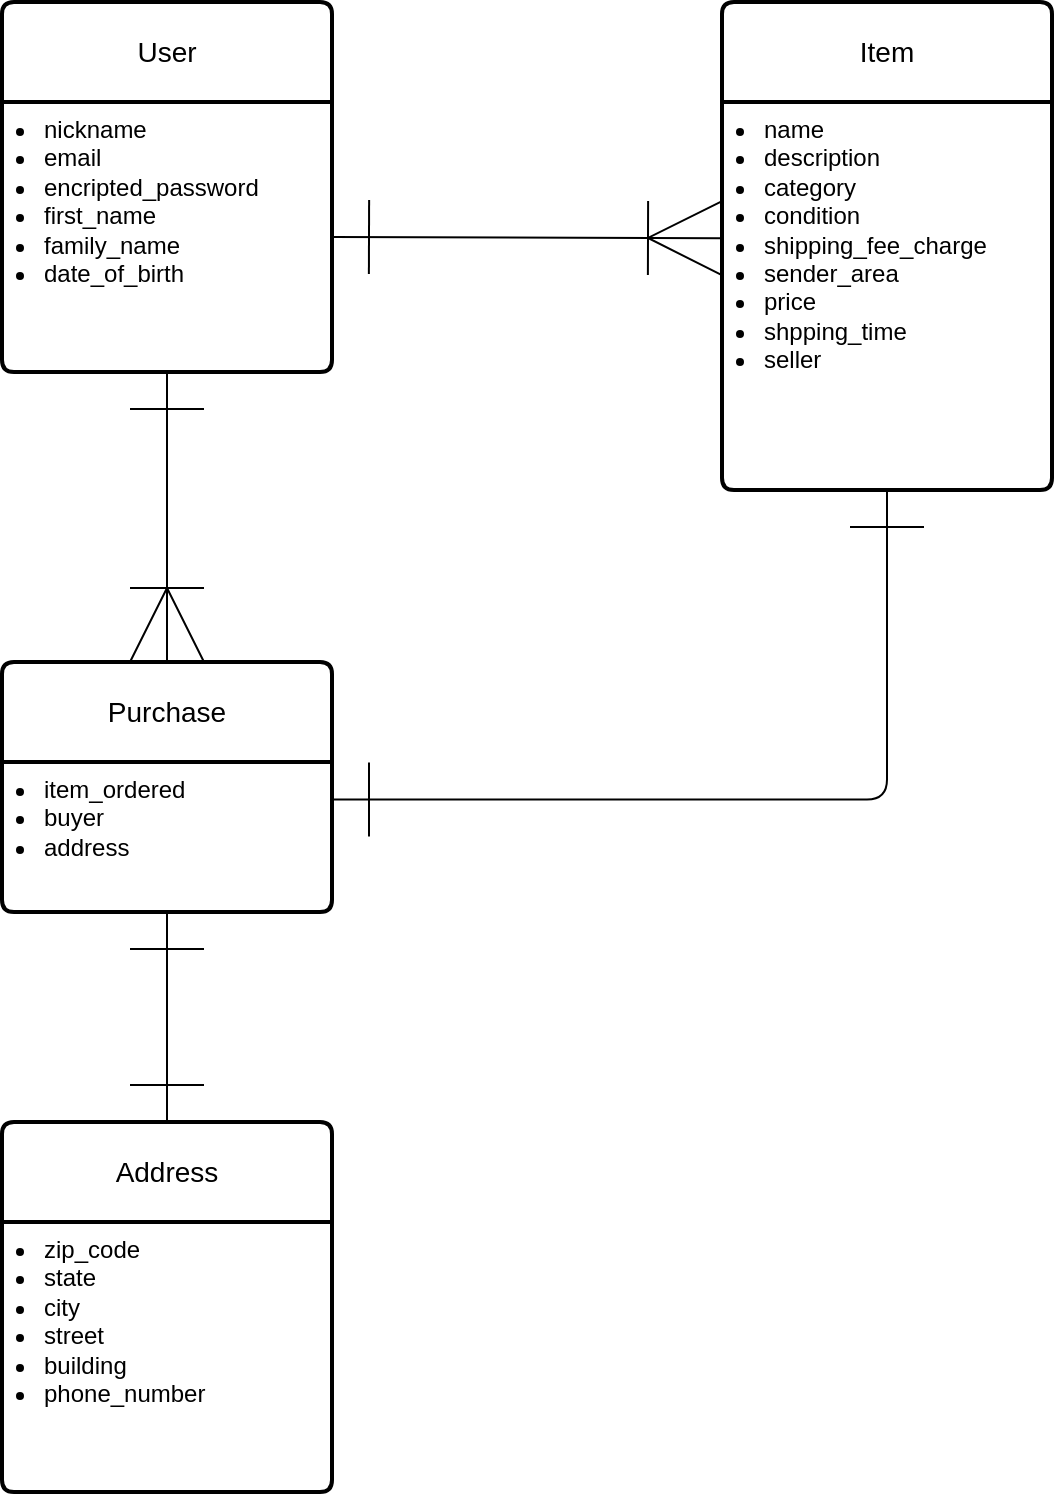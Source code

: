<mxfile scale="0.85" border="0">
    <diagram id="eHxgEDjVZ8z0jyClyORj" name="Page-1">
        <mxGraphModel dx="930" dy="498" grid="1" gridSize="10" guides="1" tooltips="1" connect="1" arrows="1" fold="1" page="1" pageScale="1" pageWidth="850" pageHeight="1100" background="#FFFFFF" math="0" shadow="0">
            <root>
                <mxCell id="0"/>
                <mxCell id="1" parent="0"/>
                <mxCell id="2" value="User" style="swimlane;childLayout=stackLayout;horizontal=1;startSize=50;horizontalStack=0;rounded=1;fontSize=14;fontStyle=0;strokeWidth=2;resizeParent=0;resizeLast=1;shadow=0;dashed=0;align=center;arcSize=4;html=1;whiteSpace=wrap;labelBackgroundColor=none;fixDash=0;" vertex="1" parent="1">
                    <mxGeometry x="40" y="50" width="165" height="185" as="geometry"/>
                </mxCell>
                <mxCell id="3" value="&lt;ul style=&quot;padding-left: 15px; margin-top: 0px;&quot;&gt;&lt;li&gt;&lt;font style=&quot;color: rgb(0, 0, 0);&quot;&gt;nickname&lt;/font&gt;&lt;/li&gt;&lt;li&gt;&lt;font style=&quot;color: rgb(0, 0, 0);&quot;&gt;email&lt;/font&gt;&lt;/li&gt;&lt;li&gt;&lt;font style=&quot;color: rgb(0, 0, 0);&quot;&gt;encripted_password&lt;/font&gt;&lt;/li&gt;&lt;li&gt;&lt;font style=&quot;color: rgb(0, 0, 0);&quot;&gt;first_name&lt;/font&gt;&lt;/li&gt;&lt;li&gt;&lt;span style=&quot;background-color: transparent;&quot;&gt;&lt;font style=&quot;color: rgb(0, 0, 0);&quot;&gt;family_name&lt;/font&gt;&lt;/span&gt;&lt;/li&gt;&lt;li&gt;&lt;span style=&quot;background-color: transparent;&quot;&gt;&lt;font style=&quot;color: rgb(0, 0, 0);&quot;&gt;date_of_birth&lt;/font&gt;&lt;/span&gt;&lt;/li&gt;&lt;/ul&gt;" style="align=left;strokeColor=none;fillColor=none;spacingLeft=4;fontSize=12;verticalAlign=top;resizable=0;rotatable=0;part=1;html=1;" vertex="1" parent="2">
                    <mxGeometry y="50" width="165" height="135" as="geometry"/>
                </mxCell>
                <mxCell id="6" value="Item" style="swimlane;childLayout=stackLayout;horizontal=1;startSize=50;horizontalStack=0;rounded=1;fontSize=14;fontStyle=0;strokeWidth=2;resizeParent=0;resizeLast=1;shadow=0;dashed=0;align=center;arcSize=4;html=1;whiteSpace=wrap;labelBackgroundColor=none;fixDash=0;" vertex="1" parent="1">
                    <mxGeometry x="400" y="50" width="165" height="244" as="geometry"/>
                </mxCell>
                <mxCell id="7" value="&lt;ul style=&quot;padding-left: 15px; margin-top: 0px;&quot;&gt;&lt;li&gt;&lt;font style=&quot;color: rgb(0, 0, 0);&quot;&gt;name&lt;/font&gt;&lt;/li&gt;&lt;li&gt;&lt;font style=&quot;color: rgb(0, 0, 0);&quot;&gt;description&lt;/font&gt;&lt;/li&gt;&lt;li&gt;&lt;font style=&quot;color: rgb(0, 0, 0);&quot;&gt;category&lt;/font&gt;&lt;/li&gt;&lt;li&gt;&lt;font style=&quot;color: rgb(0, 0, 0);&quot;&gt;condition&lt;/font&gt;&lt;/li&gt;&lt;li&gt;&lt;font style=&quot;color: rgb(0, 0, 0);&quot;&gt;shipping_fee_charge&lt;/font&gt;&lt;/li&gt;&lt;li&gt;&lt;font style=&quot;color: rgb(0, 0, 0);&quot;&gt;sender_area&lt;/font&gt;&lt;/li&gt;&lt;li&gt;&lt;font style=&quot;color: rgb(0, 0, 0);&quot;&gt;price&lt;/font&gt;&lt;/li&gt;&lt;li&gt;&lt;font style=&quot;color: rgb(0, 0, 0);&quot;&gt;shpping_time&lt;/font&gt;&lt;/li&gt;&lt;li&gt;&lt;font style=&quot;color: rgb(0, 0, 0);&quot;&gt;seller&lt;/font&gt;&lt;/li&gt;&lt;/ul&gt;" style="align=left;strokeColor=none;fillColor=none;spacingLeft=4;fontSize=12;verticalAlign=top;resizable=0;rotatable=0;part=1;html=1;" vertex="1" parent="6">
                    <mxGeometry y="50" width="165" height="194" as="geometry"/>
                </mxCell>
                <mxCell id="8" value="Purchase" style="swimlane;childLayout=stackLayout;horizontal=1;startSize=50;horizontalStack=0;rounded=1;fontSize=14;fontStyle=0;strokeWidth=2;resizeParent=0;resizeLast=1;shadow=0;dashed=0;align=center;arcSize=4;html=1;whiteSpace=wrap;labelBackgroundColor=none;fixDash=0;" vertex="1" parent="1">
                    <mxGeometry x="40" y="380" width="165" height="125" as="geometry"/>
                </mxCell>
                <mxCell id="9" value="&lt;ul style=&quot;padding-left: 15px; margin-top: 0px;&quot;&gt;&lt;li&gt;&lt;font color=&quot;#000000&quot;&gt;item_ordered&lt;/font&gt;&lt;/li&gt;&lt;li&gt;&lt;font color=&quot;#000000&quot;&gt;buyer&lt;/font&gt;&lt;/li&gt;&lt;li&gt;&lt;font style=&quot;color: rgb(0, 0, 0);&quot;&gt;address&lt;/font&gt;&lt;/li&gt;&lt;/ul&gt;" style="align=left;strokeColor=none;fillColor=none;spacingLeft=4;fontSize=12;verticalAlign=top;resizable=0;rotatable=0;part=1;html=1;" vertex="1" parent="8">
                    <mxGeometry y="50" width="165" height="75" as="geometry"/>
                </mxCell>
                <mxCell id="14" value="Address" style="swimlane;childLayout=stackLayout;horizontal=1;startSize=50;horizontalStack=0;rounded=1;fontSize=14;fontStyle=0;strokeWidth=2;resizeParent=0;resizeLast=1;shadow=0;dashed=0;align=center;arcSize=4;html=1;whiteSpace=wrap;labelBackgroundColor=none;fixDash=0;" vertex="1" parent="1">
                    <mxGeometry x="40" y="610" width="165" height="185" as="geometry"/>
                </mxCell>
                <mxCell id="15" value="&lt;ul style=&quot;padding-left: 15px; margin-top: 0px;&quot;&gt;&lt;li&gt;&lt;span style=&quot;background-color: transparent;&quot;&gt;&lt;font color=&quot;#000000&quot;&gt;zip_code&lt;/font&gt;&lt;/span&gt;&lt;/li&gt;&lt;li&gt;&lt;font style=&quot;color: rgb(0, 0, 0);&quot;&gt;state&lt;/font&gt;&lt;/li&gt;&lt;li&gt;&lt;font style=&quot;color: rgb(0, 0, 0);&quot;&gt;city&lt;/font&gt;&lt;/li&gt;&lt;li&gt;&lt;font style=&quot;color: rgb(0, 0, 0);&quot;&gt;street&lt;/font&gt;&lt;/li&gt;&lt;li&gt;&lt;font style=&quot;color: rgb(0, 0, 0);&quot;&gt;building&lt;/font&gt;&lt;/li&gt;&lt;li&gt;&lt;font style=&quot;color: rgb(0, 0, 0);&quot;&gt;phone_number&lt;/font&gt;&lt;/li&gt;&lt;/ul&gt;" style="align=left;strokeColor=none;fillColor=none;spacingLeft=4;fontSize=12;verticalAlign=top;resizable=0;rotatable=0;part=1;html=1;" vertex="1" parent="14">
                    <mxGeometry y="50" width="165" height="135" as="geometry"/>
                </mxCell>
                <mxCell id="17" style="edgeStyle=none;html=1;exitX=1;exitY=0.5;exitDx=0;exitDy=0;startArrow=ERone;startFill=0;endArrow=ERoneToMany;endFill=0;strokeWidth=1;endSize=35;startSize=35;shadow=0;strokeColor=default;orthogonal=0;entryX=0;entryY=0.351;entryDx=0;entryDy=0;entryPerimeter=0;snapToPoint=0;" edge="1" parent="1" source="3" target="7">
                    <mxGeometry relative="1" as="geometry">
                        <mxPoint x="220" y="218" as="sourcePoint"/>
                        <mxPoint x="310" y="134" as="targetPoint"/>
                    </mxGeometry>
                </mxCell>
                <mxCell id="19" style="edgeStyle=none;html=1;exitX=0.5;exitY=1;exitDx=0;exitDy=0;entryX=0.5;entryY=0;entryDx=0;entryDy=0;startArrow=ERone;startFill=0;endArrow=ERoneToMany;endFill=0;endSize=35;startSize=35;" edge="1" parent="1" source="3" target="8">
                    <mxGeometry relative="1" as="geometry"/>
                </mxCell>
                <mxCell id="20" style="edgeStyle=orthogonalEdgeStyle;html=1;exitX=0.5;exitY=1;exitDx=0;exitDy=0;entryX=1;entryY=0.25;entryDx=0;entryDy=0;startArrow=ERone;startFill=0;endArrow=ERone;endFill=0;endSize=35;startSize=35;" edge="1" parent="1" source="7" target="9">
                    <mxGeometry relative="1" as="geometry"/>
                </mxCell>
                <mxCell id="21" style="edgeStyle=none;html=1;exitX=0.5;exitY=1;exitDx=0;exitDy=0;entryX=0.5;entryY=0;entryDx=0;entryDy=0;startArrow=ERone;startFill=0;endArrow=ERone;endFill=0;endSize=35;startSize=35;" edge="1" parent="1" source="9" target="14">
                    <mxGeometry relative="1" as="geometry"/>
                </mxCell>
            </root>
        </mxGraphModel>
    </diagram>
</mxfile>